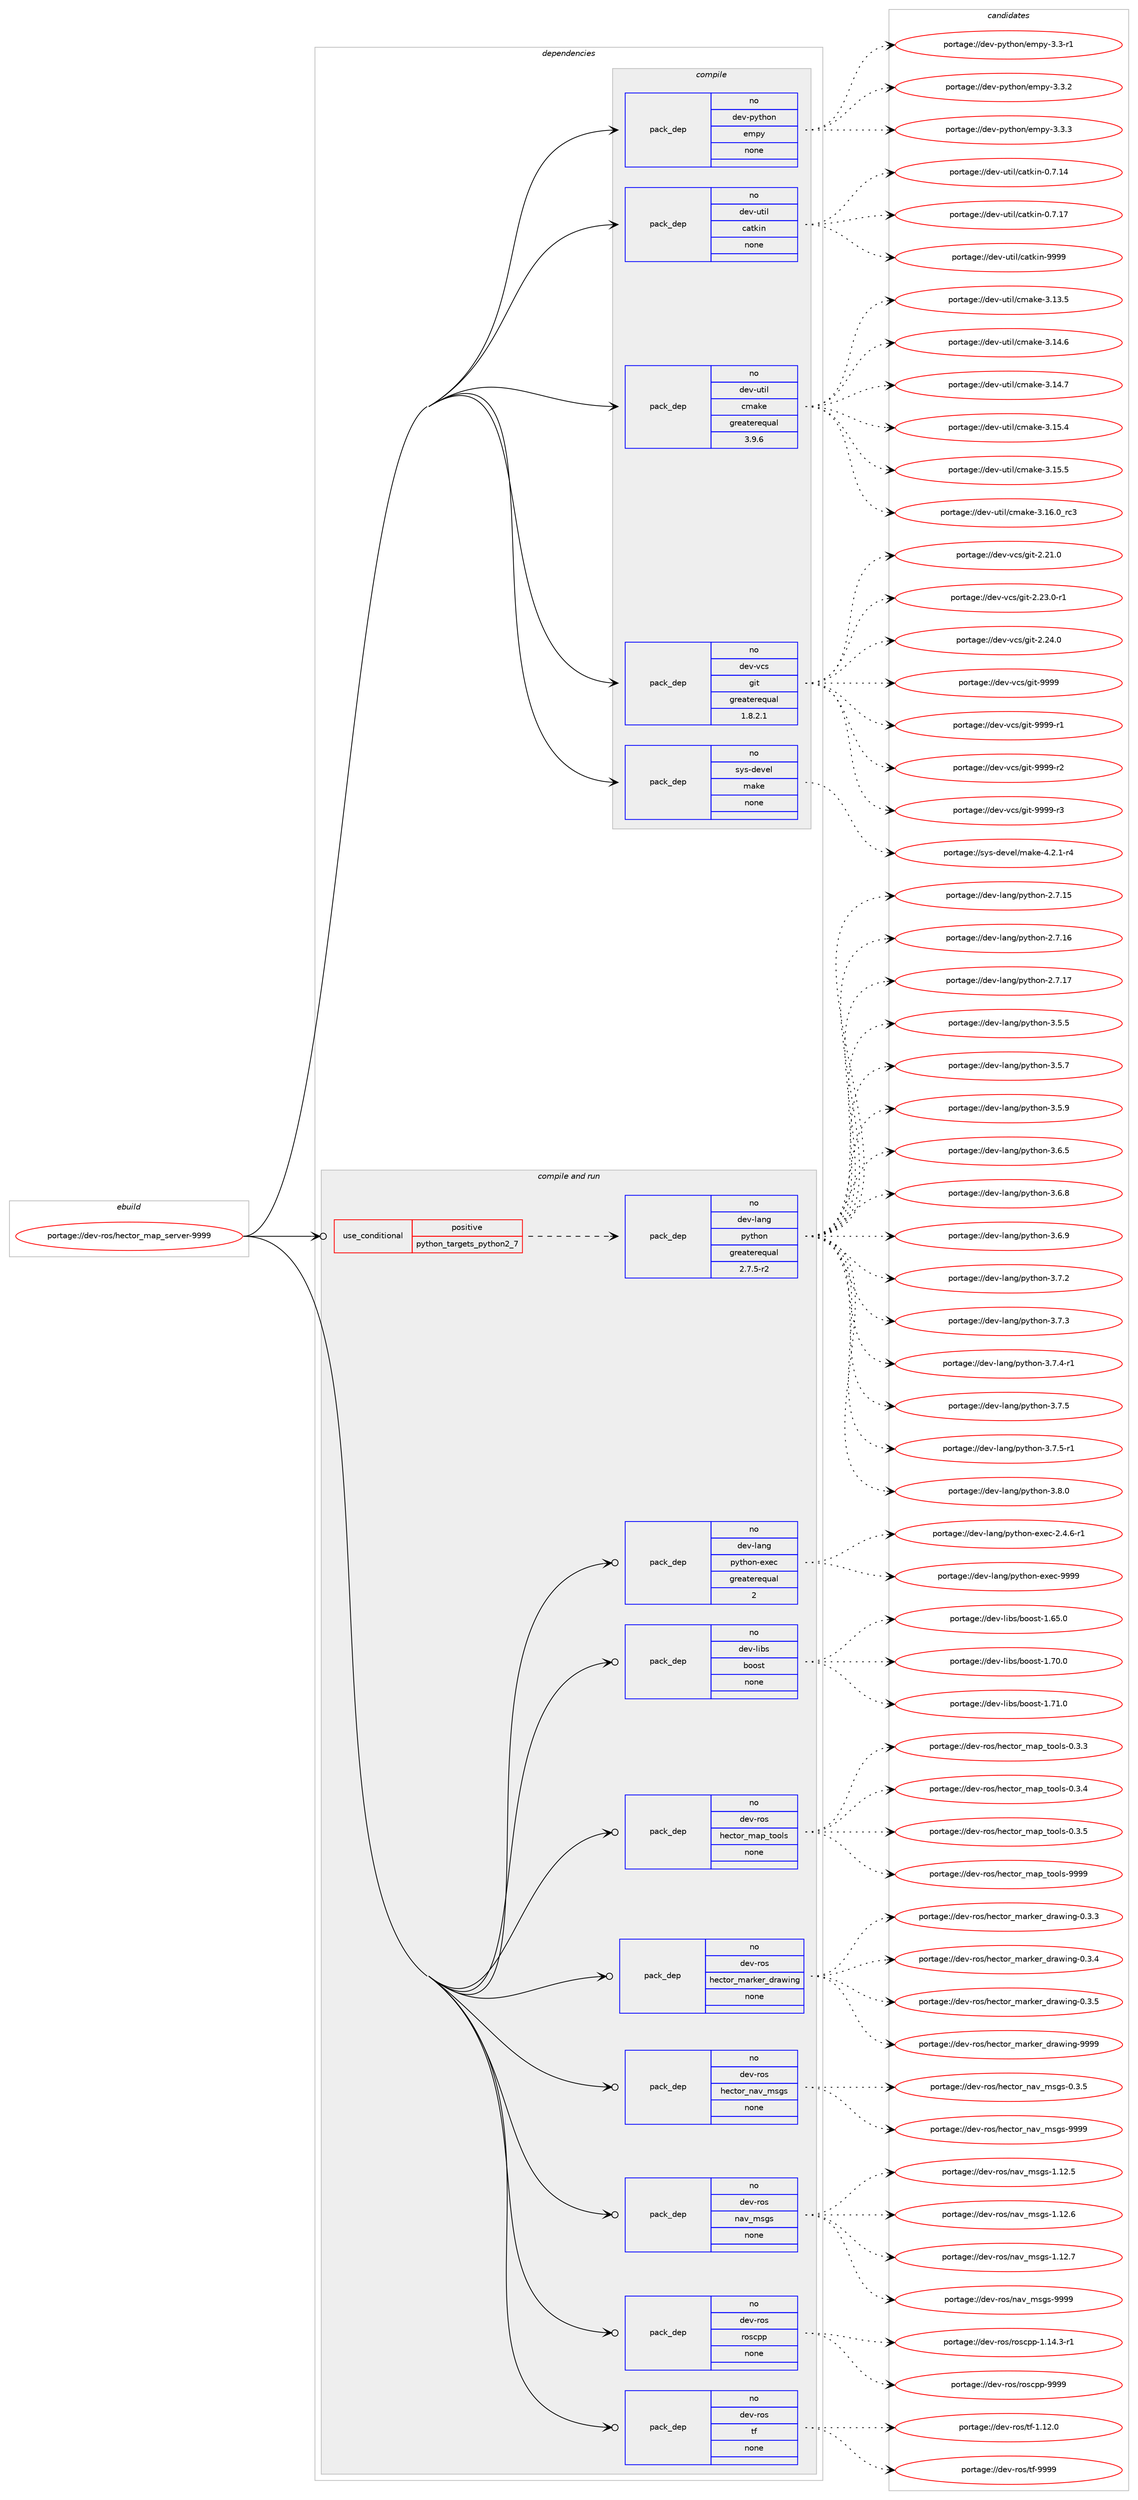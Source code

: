 digraph prolog {

# *************
# Graph options
# *************

newrank=true;
concentrate=true;
compound=true;
graph [rankdir=LR,fontname=Helvetica,fontsize=10,ranksep=1.5];#, ranksep=2.5, nodesep=0.2];
edge  [arrowhead=vee];
node  [fontname=Helvetica,fontsize=10];

# **********
# The ebuild
# **********

subgraph cluster_leftcol {
color=gray;
rank=same;
label=<<i>ebuild</i>>;
id [label="portage://dev-ros/hector_map_server-9999", color=red, width=4, href="../dev-ros/hector_map_server-9999.svg"];
}

# ****************
# The dependencies
# ****************

subgraph cluster_midcol {
color=gray;
label=<<i>dependencies</i>>;
subgraph cluster_compile {
fillcolor="#eeeeee";
style=filled;
label=<<i>compile</i>>;
subgraph pack142675 {
dependency188984 [label=<<TABLE BORDER="0" CELLBORDER="1" CELLSPACING="0" CELLPADDING="4" WIDTH="220"><TR><TD ROWSPAN="6" CELLPADDING="30">pack_dep</TD></TR><TR><TD WIDTH="110">no</TD></TR><TR><TD>dev-python</TD></TR><TR><TD>empy</TD></TR><TR><TD>none</TD></TR><TR><TD></TD></TR></TABLE>>, shape=none, color=blue];
}
id:e -> dependency188984:w [weight=20,style="solid",arrowhead="vee"];
subgraph pack142676 {
dependency188985 [label=<<TABLE BORDER="0" CELLBORDER="1" CELLSPACING="0" CELLPADDING="4" WIDTH="220"><TR><TD ROWSPAN="6" CELLPADDING="30">pack_dep</TD></TR><TR><TD WIDTH="110">no</TD></TR><TR><TD>dev-util</TD></TR><TR><TD>catkin</TD></TR><TR><TD>none</TD></TR><TR><TD></TD></TR></TABLE>>, shape=none, color=blue];
}
id:e -> dependency188985:w [weight=20,style="solid",arrowhead="vee"];
subgraph pack142677 {
dependency188986 [label=<<TABLE BORDER="0" CELLBORDER="1" CELLSPACING="0" CELLPADDING="4" WIDTH="220"><TR><TD ROWSPAN="6" CELLPADDING="30">pack_dep</TD></TR><TR><TD WIDTH="110">no</TD></TR><TR><TD>dev-util</TD></TR><TR><TD>cmake</TD></TR><TR><TD>greaterequal</TD></TR><TR><TD>3.9.6</TD></TR></TABLE>>, shape=none, color=blue];
}
id:e -> dependency188986:w [weight=20,style="solid",arrowhead="vee"];
subgraph pack142678 {
dependency188987 [label=<<TABLE BORDER="0" CELLBORDER="1" CELLSPACING="0" CELLPADDING="4" WIDTH="220"><TR><TD ROWSPAN="6" CELLPADDING="30">pack_dep</TD></TR><TR><TD WIDTH="110">no</TD></TR><TR><TD>dev-vcs</TD></TR><TR><TD>git</TD></TR><TR><TD>greaterequal</TD></TR><TR><TD>1.8.2.1</TD></TR></TABLE>>, shape=none, color=blue];
}
id:e -> dependency188987:w [weight=20,style="solid",arrowhead="vee"];
subgraph pack142679 {
dependency188988 [label=<<TABLE BORDER="0" CELLBORDER="1" CELLSPACING="0" CELLPADDING="4" WIDTH="220"><TR><TD ROWSPAN="6" CELLPADDING="30">pack_dep</TD></TR><TR><TD WIDTH="110">no</TD></TR><TR><TD>sys-devel</TD></TR><TR><TD>make</TD></TR><TR><TD>none</TD></TR><TR><TD></TD></TR></TABLE>>, shape=none, color=blue];
}
id:e -> dependency188988:w [weight=20,style="solid",arrowhead="vee"];
}
subgraph cluster_compileandrun {
fillcolor="#eeeeee";
style=filled;
label=<<i>compile and run</i>>;
subgraph cond42871 {
dependency188989 [label=<<TABLE BORDER="0" CELLBORDER="1" CELLSPACING="0" CELLPADDING="4"><TR><TD ROWSPAN="3" CELLPADDING="10">use_conditional</TD></TR><TR><TD>positive</TD></TR><TR><TD>python_targets_python2_7</TD></TR></TABLE>>, shape=none, color=red];
subgraph pack142680 {
dependency188990 [label=<<TABLE BORDER="0" CELLBORDER="1" CELLSPACING="0" CELLPADDING="4" WIDTH="220"><TR><TD ROWSPAN="6" CELLPADDING="30">pack_dep</TD></TR><TR><TD WIDTH="110">no</TD></TR><TR><TD>dev-lang</TD></TR><TR><TD>python</TD></TR><TR><TD>greaterequal</TD></TR><TR><TD>2.7.5-r2</TD></TR></TABLE>>, shape=none, color=blue];
}
dependency188989:e -> dependency188990:w [weight=20,style="dashed",arrowhead="vee"];
}
id:e -> dependency188989:w [weight=20,style="solid",arrowhead="odotvee"];
subgraph pack142681 {
dependency188991 [label=<<TABLE BORDER="0" CELLBORDER="1" CELLSPACING="0" CELLPADDING="4" WIDTH="220"><TR><TD ROWSPAN="6" CELLPADDING="30">pack_dep</TD></TR><TR><TD WIDTH="110">no</TD></TR><TR><TD>dev-lang</TD></TR><TR><TD>python-exec</TD></TR><TR><TD>greaterequal</TD></TR><TR><TD>2</TD></TR></TABLE>>, shape=none, color=blue];
}
id:e -> dependency188991:w [weight=20,style="solid",arrowhead="odotvee"];
subgraph pack142682 {
dependency188992 [label=<<TABLE BORDER="0" CELLBORDER="1" CELLSPACING="0" CELLPADDING="4" WIDTH="220"><TR><TD ROWSPAN="6" CELLPADDING="30">pack_dep</TD></TR><TR><TD WIDTH="110">no</TD></TR><TR><TD>dev-libs</TD></TR><TR><TD>boost</TD></TR><TR><TD>none</TD></TR><TR><TD></TD></TR></TABLE>>, shape=none, color=blue];
}
id:e -> dependency188992:w [weight=20,style="solid",arrowhead="odotvee"];
subgraph pack142683 {
dependency188993 [label=<<TABLE BORDER="0" CELLBORDER="1" CELLSPACING="0" CELLPADDING="4" WIDTH="220"><TR><TD ROWSPAN="6" CELLPADDING="30">pack_dep</TD></TR><TR><TD WIDTH="110">no</TD></TR><TR><TD>dev-ros</TD></TR><TR><TD>hector_map_tools</TD></TR><TR><TD>none</TD></TR><TR><TD></TD></TR></TABLE>>, shape=none, color=blue];
}
id:e -> dependency188993:w [weight=20,style="solid",arrowhead="odotvee"];
subgraph pack142684 {
dependency188994 [label=<<TABLE BORDER="0" CELLBORDER="1" CELLSPACING="0" CELLPADDING="4" WIDTH="220"><TR><TD ROWSPAN="6" CELLPADDING="30">pack_dep</TD></TR><TR><TD WIDTH="110">no</TD></TR><TR><TD>dev-ros</TD></TR><TR><TD>hector_marker_drawing</TD></TR><TR><TD>none</TD></TR><TR><TD></TD></TR></TABLE>>, shape=none, color=blue];
}
id:e -> dependency188994:w [weight=20,style="solid",arrowhead="odotvee"];
subgraph pack142685 {
dependency188995 [label=<<TABLE BORDER="0" CELLBORDER="1" CELLSPACING="0" CELLPADDING="4" WIDTH="220"><TR><TD ROWSPAN="6" CELLPADDING="30">pack_dep</TD></TR><TR><TD WIDTH="110">no</TD></TR><TR><TD>dev-ros</TD></TR><TR><TD>hector_nav_msgs</TD></TR><TR><TD>none</TD></TR><TR><TD></TD></TR></TABLE>>, shape=none, color=blue];
}
id:e -> dependency188995:w [weight=20,style="solid",arrowhead="odotvee"];
subgraph pack142686 {
dependency188996 [label=<<TABLE BORDER="0" CELLBORDER="1" CELLSPACING="0" CELLPADDING="4" WIDTH="220"><TR><TD ROWSPAN="6" CELLPADDING="30">pack_dep</TD></TR><TR><TD WIDTH="110">no</TD></TR><TR><TD>dev-ros</TD></TR><TR><TD>nav_msgs</TD></TR><TR><TD>none</TD></TR><TR><TD></TD></TR></TABLE>>, shape=none, color=blue];
}
id:e -> dependency188996:w [weight=20,style="solid",arrowhead="odotvee"];
subgraph pack142687 {
dependency188997 [label=<<TABLE BORDER="0" CELLBORDER="1" CELLSPACING="0" CELLPADDING="4" WIDTH="220"><TR><TD ROWSPAN="6" CELLPADDING="30">pack_dep</TD></TR><TR><TD WIDTH="110">no</TD></TR><TR><TD>dev-ros</TD></TR><TR><TD>roscpp</TD></TR><TR><TD>none</TD></TR><TR><TD></TD></TR></TABLE>>, shape=none, color=blue];
}
id:e -> dependency188997:w [weight=20,style="solid",arrowhead="odotvee"];
subgraph pack142688 {
dependency188998 [label=<<TABLE BORDER="0" CELLBORDER="1" CELLSPACING="0" CELLPADDING="4" WIDTH="220"><TR><TD ROWSPAN="6" CELLPADDING="30">pack_dep</TD></TR><TR><TD WIDTH="110">no</TD></TR><TR><TD>dev-ros</TD></TR><TR><TD>tf</TD></TR><TR><TD>none</TD></TR><TR><TD></TD></TR></TABLE>>, shape=none, color=blue];
}
id:e -> dependency188998:w [weight=20,style="solid",arrowhead="odotvee"];
}
subgraph cluster_run {
fillcolor="#eeeeee";
style=filled;
label=<<i>run</i>>;
}
}

# **************
# The candidates
# **************

subgraph cluster_choices {
rank=same;
color=gray;
label=<<i>candidates</i>>;

subgraph choice142675 {
color=black;
nodesep=1;
choiceportage1001011184511212111610411111047101109112121455146514511449 [label="portage://dev-python/empy-3.3-r1", color=red, width=4,href="../dev-python/empy-3.3-r1.svg"];
choiceportage1001011184511212111610411111047101109112121455146514650 [label="portage://dev-python/empy-3.3.2", color=red, width=4,href="../dev-python/empy-3.3.2.svg"];
choiceportage1001011184511212111610411111047101109112121455146514651 [label="portage://dev-python/empy-3.3.3", color=red, width=4,href="../dev-python/empy-3.3.3.svg"];
dependency188984:e -> choiceportage1001011184511212111610411111047101109112121455146514511449:w [style=dotted,weight="100"];
dependency188984:e -> choiceportage1001011184511212111610411111047101109112121455146514650:w [style=dotted,weight="100"];
dependency188984:e -> choiceportage1001011184511212111610411111047101109112121455146514651:w [style=dotted,weight="100"];
}
subgraph choice142676 {
color=black;
nodesep=1;
choiceportage1001011184511711610510847999711610710511045484655464952 [label="portage://dev-util/catkin-0.7.14", color=red, width=4,href="../dev-util/catkin-0.7.14.svg"];
choiceportage1001011184511711610510847999711610710511045484655464955 [label="portage://dev-util/catkin-0.7.17", color=red, width=4,href="../dev-util/catkin-0.7.17.svg"];
choiceportage100101118451171161051084799971161071051104557575757 [label="portage://dev-util/catkin-9999", color=red, width=4,href="../dev-util/catkin-9999.svg"];
dependency188985:e -> choiceportage1001011184511711610510847999711610710511045484655464952:w [style=dotted,weight="100"];
dependency188985:e -> choiceportage1001011184511711610510847999711610710511045484655464955:w [style=dotted,weight="100"];
dependency188985:e -> choiceportage100101118451171161051084799971161071051104557575757:w [style=dotted,weight="100"];
}
subgraph choice142677 {
color=black;
nodesep=1;
choiceportage1001011184511711610510847991099710710145514649514653 [label="portage://dev-util/cmake-3.13.5", color=red, width=4,href="../dev-util/cmake-3.13.5.svg"];
choiceportage1001011184511711610510847991099710710145514649524654 [label="portage://dev-util/cmake-3.14.6", color=red, width=4,href="../dev-util/cmake-3.14.6.svg"];
choiceportage1001011184511711610510847991099710710145514649524655 [label="portage://dev-util/cmake-3.14.7", color=red, width=4,href="../dev-util/cmake-3.14.7.svg"];
choiceportage1001011184511711610510847991099710710145514649534652 [label="portage://dev-util/cmake-3.15.4", color=red, width=4,href="../dev-util/cmake-3.15.4.svg"];
choiceportage1001011184511711610510847991099710710145514649534653 [label="portage://dev-util/cmake-3.15.5", color=red, width=4,href="../dev-util/cmake-3.15.5.svg"];
choiceportage1001011184511711610510847991099710710145514649544648951149951 [label="portage://dev-util/cmake-3.16.0_rc3", color=red, width=4,href="../dev-util/cmake-3.16.0_rc3.svg"];
dependency188986:e -> choiceportage1001011184511711610510847991099710710145514649514653:w [style=dotted,weight="100"];
dependency188986:e -> choiceportage1001011184511711610510847991099710710145514649524654:w [style=dotted,weight="100"];
dependency188986:e -> choiceportage1001011184511711610510847991099710710145514649524655:w [style=dotted,weight="100"];
dependency188986:e -> choiceportage1001011184511711610510847991099710710145514649534652:w [style=dotted,weight="100"];
dependency188986:e -> choiceportage1001011184511711610510847991099710710145514649534653:w [style=dotted,weight="100"];
dependency188986:e -> choiceportage1001011184511711610510847991099710710145514649544648951149951:w [style=dotted,weight="100"];
}
subgraph choice142678 {
color=black;
nodesep=1;
choiceportage10010111845118991154710310511645504650494648 [label="portage://dev-vcs/git-2.21.0", color=red, width=4,href="../dev-vcs/git-2.21.0.svg"];
choiceportage100101118451189911547103105116455046505146484511449 [label="portage://dev-vcs/git-2.23.0-r1", color=red, width=4,href="../dev-vcs/git-2.23.0-r1.svg"];
choiceportage10010111845118991154710310511645504650524648 [label="portage://dev-vcs/git-2.24.0", color=red, width=4,href="../dev-vcs/git-2.24.0.svg"];
choiceportage1001011184511899115471031051164557575757 [label="portage://dev-vcs/git-9999", color=red, width=4,href="../dev-vcs/git-9999.svg"];
choiceportage10010111845118991154710310511645575757574511449 [label="portage://dev-vcs/git-9999-r1", color=red, width=4,href="../dev-vcs/git-9999-r1.svg"];
choiceportage10010111845118991154710310511645575757574511450 [label="portage://dev-vcs/git-9999-r2", color=red, width=4,href="../dev-vcs/git-9999-r2.svg"];
choiceportage10010111845118991154710310511645575757574511451 [label="portage://dev-vcs/git-9999-r3", color=red, width=4,href="../dev-vcs/git-9999-r3.svg"];
dependency188987:e -> choiceportage10010111845118991154710310511645504650494648:w [style=dotted,weight="100"];
dependency188987:e -> choiceportage100101118451189911547103105116455046505146484511449:w [style=dotted,weight="100"];
dependency188987:e -> choiceportage10010111845118991154710310511645504650524648:w [style=dotted,weight="100"];
dependency188987:e -> choiceportage1001011184511899115471031051164557575757:w [style=dotted,weight="100"];
dependency188987:e -> choiceportage10010111845118991154710310511645575757574511449:w [style=dotted,weight="100"];
dependency188987:e -> choiceportage10010111845118991154710310511645575757574511450:w [style=dotted,weight="100"];
dependency188987:e -> choiceportage10010111845118991154710310511645575757574511451:w [style=dotted,weight="100"];
}
subgraph choice142679 {
color=black;
nodesep=1;
choiceportage1151211154510010111810110847109971071014552465046494511452 [label="portage://sys-devel/make-4.2.1-r4", color=red, width=4,href="../sys-devel/make-4.2.1-r4.svg"];
dependency188988:e -> choiceportage1151211154510010111810110847109971071014552465046494511452:w [style=dotted,weight="100"];
}
subgraph choice142680 {
color=black;
nodesep=1;
choiceportage10010111845108971101034711212111610411111045504655464953 [label="portage://dev-lang/python-2.7.15", color=red, width=4,href="../dev-lang/python-2.7.15.svg"];
choiceportage10010111845108971101034711212111610411111045504655464954 [label="portage://dev-lang/python-2.7.16", color=red, width=4,href="../dev-lang/python-2.7.16.svg"];
choiceportage10010111845108971101034711212111610411111045504655464955 [label="portage://dev-lang/python-2.7.17", color=red, width=4,href="../dev-lang/python-2.7.17.svg"];
choiceportage100101118451089711010347112121116104111110455146534653 [label="portage://dev-lang/python-3.5.5", color=red, width=4,href="../dev-lang/python-3.5.5.svg"];
choiceportage100101118451089711010347112121116104111110455146534655 [label="portage://dev-lang/python-3.5.7", color=red, width=4,href="../dev-lang/python-3.5.7.svg"];
choiceportage100101118451089711010347112121116104111110455146534657 [label="portage://dev-lang/python-3.5.9", color=red, width=4,href="../dev-lang/python-3.5.9.svg"];
choiceportage100101118451089711010347112121116104111110455146544653 [label="portage://dev-lang/python-3.6.5", color=red, width=4,href="../dev-lang/python-3.6.5.svg"];
choiceportage100101118451089711010347112121116104111110455146544656 [label="portage://dev-lang/python-3.6.8", color=red, width=4,href="../dev-lang/python-3.6.8.svg"];
choiceportage100101118451089711010347112121116104111110455146544657 [label="portage://dev-lang/python-3.6.9", color=red, width=4,href="../dev-lang/python-3.6.9.svg"];
choiceportage100101118451089711010347112121116104111110455146554650 [label="portage://dev-lang/python-3.7.2", color=red, width=4,href="../dev-lang/python-3.7.2.svg"];
choiceportage100101118451089711010347112121116104111110455146554651 [label="portage://dev-lang/python-3.7.3", color=red, width=4,href="../dev-lang/python-3.7.3.svg"];
choiceportage1001011184510897110103471121211161041111104551465546524511449 [label="portage://dev-lang/python-3.7.4-r1", color=red, width=4,href="../dev-lang/python-3.7.4-r1.svg"];
choiceportage100101118451089711010347112121116104111110455146554653 [label="portage://dev-lang/python-3.7.5", color=red, width=4,href="../dev-lang/python-3.7.5.svg"];
choiceportage1001011184510897110103471121211161041111104551465546534511449 [label="portage://dev-lang/python-3.7.5-r1", color=red, width=4,href="../dev-lang/python-3.7.5-r1.svg"];
choiceportage100101118451089711010347112121116104111110455146564648 [label="portage://dev-lang/python-3.8.0", color=red, width=4,href="../dev-lang/python-3.8.0.svg"];
dependency188990:e -> choiceportage10010111845108971101034711212111610411111045504655464953:w [style=dotted,weight="100"];
dependency188990:e -> choiceportage10010111845108971101034711212111610411111045504655464954:w [style=dotted,weight="100"];
dependency188990:e -> choiceportage10010111845108971101034711212111610411111045504655464955:w [style=dotted,weight="100"];
dependency188990:e -> choiceportage100101118451089711010347112121116104111110455146534653:w [style=dotted,weight="100"];
dependency188990:e -> choiceportage100101118451089711010347112121116104111110455146534655:w [style=dotted,weight="100"];
dependency188990:e -> choiceportage100101118451089711010347112121116104111110455146534657:w [style=dotted,weight="100"];
dependency188990:e -> choiceportage100101118451089711010347112121116104111110455146544653:w [style=dotted,weight="100"];
dependency188990:e -> choiceportage100101118451089711010347112121116104111110455146544656:w [style=dotted,weight="100"];
dependency188990:e -> choiceportage100101118451089711010347112121116104111110455146544657:w [style=dotted,weight="100"];
dependency188990:e -> choiceportage100101118451089711010347112121116104111110455146554650:w [style=dotted,weight="100"];
dependency188990:e -> choiceportage100101118451089711010347112121116104111110455146554651:w [style=dotted,weight="100"];
dependency188990:e -> choiceportage1001011184510897110103471121211161041111104551465546524511449:w [style=dotted,weight="100"];
dependency188990:e -> choiceportage100101118451089711010347112121116104111110455146554653:w [style=dotted,weight="100"];
dependency188990:e -> choiceportage1001011184510897110103471121211161041111104551465546534511449:w [style=dotted,weight="100"];
dependency188990:e -> choiceportage100101118451089711010347112121116104111110455146564648:w [style=dotted,weight="100"];
}
subgraph choice142681 {
color=black;
nodesep=1;
choiceportage10010111845108971101034711212111610411111045101120101994550465246544511449 [label="portage://dev-lang/python-exec-2.4.6-r1", color=red, width=4,href="../dev-lang/python-exec-2.4.6-r1.svg"];
choiceportage10010111845108971101034711212111610411111045101120101994557575757 [label="portage://dev-lang/python-exec-9999", color=red, width=4,href="../dev-lang/python-exec-9999.svg"];
dependency188991:e -> choiceportage10010111845108971101034711212111610411111045101120101994550465246544511449:w [style=dotted,weight="100"];
dependency188991:e -> choiceportage10010111845108971101034711212111610411111045101120101994557575757:w [style=dotted,weight="100"];
}
subgraph choice142682 {
color=black;
nodesep=1;
choiceportage1001011184510810598115479811111111511645494654534648 [label="portage://dev-libs/boost-1.65.0", color=red, width=4,href="../dev-libs/boost-1.65.0.svg"];
choiceportage1001011184510810598115479811111111511645494655484648 [label="portage://dev-libs/boost-1.70.0", color=red, width=4,href="../dev-libs/boost-1.70.0.svg"];
choiceportage1001011184510810598115479811111111511645494655494648 [label="portage://dev-libs/boost-1.71.0", color=red, width=4,href="../dev-libs/boost-1.71.0.svg"];
dependency188992:e -> choiceportage1001011184510810598115479811111111511645494654534648:w [style=dotted,weight="100"];
dependency188992:e -> choiceportage1001011184510810598115479811111111511645494655484648:w [style=dotted,weight="100"];
dependency188992:e -> choiceportage1001011184510810598115479811111111511645494655494648:w [style=dotted,weight="100"];
}
subgraph choice142683 {
color=black;
nodesep=1;
choiceportage100101118451141111154710410199116111114951099711295116111111108115454846514651 [label="portage://dev-ros/hector_map_tools-0.3.3", color=red, width=4,href="../dev-ros/hector_map_tools-0.3.3.svg"];
choiceportage100101118451141111154710410199116111114951099711295116111111108115454846514652 [label="portage://dev-ros/hector_map_tools-0.3.4", color=red, width=4,href="../dev-ros/hector_map_tools-0.3.4.svg"];
choiceportage100101118451141111154710410199116111114951099711295116111111108115454846514653 [label="portage://dev-ros/hector_map_tools-0.3.5", color=red, width=4,href="../dev-ros/hector_map_tools-0.3.5.svg"];
choiceportage1001011184511411111547104101991161111149510997112951161111111081154557575757 [label="portage://dev-ros/hector_map_tools-9999", color=red, width=4,href="../dev-ros/hector_map_tools-9999.svg"];
dependency188993:e -> choiceportage100101118451141111154710410199116111114951099711295116111111108115454846514651:w [style=dotted,weight="100"];
dependency188993:e -> choiceportage100101118451141111154710410199116111114951099711295116111111108115454846514652:w [style=dotted,weight="100"];
dependency188993:e -> choiceportage100101118451141111154710410199116111114951099711295116111111108115454846514653:w [style=dotted,weight="100"];
dependency188993:e -> choiceportage1001011184511411111547104101991161111149510997112951161111111081154557575757:w [style=dotted,weight="100"];
}
subgraph choice142684 {
color=black;
nodesep=1;
choiceportage10010111845114111115471041019911611111495109971141071011149510011497119105110103454846514651 [label="portage://dev-ros/hector_marker_drawing-0.3.3", color=red, width=4,href="../dev-ros/hector_marker_drawing-0.3.3.svg"];
choiceportage10010111845114111115471041019911611111495109971141071011149510011497119105110103454846514652 [label="portage://dev-ros/hector_marker_drawing-0.3.4", color=red, width=4,href="../dev-ros/hector_marker_drawing-0.3.4.svg"];
choiceportage10010111845114111115471041019911611111495109971141071011149510011497119105110103454846514653 [label="portage://dev-ros/hector_marker_drawing-0.3.5", color=red, width=4,href="../dev-ros/hector_marker_drawing-0.3.5.svg"];
choiceportage100101118451141111154710410199116111114951099711410710111495100114971191051101034557575757 [label="portage://dev-ros/hector_marker_drawing-9999", color=red, width=4,href="../dev-ros/hector_marker_drawing-9999.svg"];
dependency188994:e -> choiceportage10010111845114111115471041019911611111495109971141071011149510011497119105110103454846514651:w [style=dotted,weight="100"];
dependency188994:e -> choiceportage10010111845114111115471041019911611111495109971141071011149510011497119105110103454846514652:w [style=dotted,weight="100"];
dependency188994:e -> choiceportage10010111845114111115471041019911611111495109971141071011149510011497119105110103454846514653:w [style=dotted,weight="100"];
dependency188994:e -> choiceportage100101118451141111154710410199116111114951099711410710111495100114971191051101034557575757:w [style=dotted,weight="100"];
}
subgraph choice142685 {
color=black;
nodesep=1;
choiceportage100101118451141111154710410199116111114951109711895109115103115454846514653 [label="portage://dev-ros/hector_nav_msgs-0.3.5", color=red, width=4,href="../dev-ros/hector_nav_msgs-0.3.5.svg"];
choiceportage1001011184511411111547104101991161111149511097118951091151031154557575757 [label="portage://dev-ros/hector_nav_msgs-9999", color=red, width=4,href="../dev-ros/hector_nav_msgs-9999.svg"];
dependency188995:e -> choiceportage100101118451141111154710410199116111114951109711895109115103115454846514653:w [style=dotted,weight="100"];
dependency188995:e -> choiceportage1001011184511411111547104101991161111149511097118951091151031154557575757:w [style=dotted,weight="100"];
}
subgraph choice142686 {
color=black;
nodesep=1;
choiceportage1001011184511411111547110971189510911510311545494649504653 [label="portage://dev-ros/nav_msgs-1.12.5", color=red, width=4,href="../dev-ros/nav_msgs-1.12.5.svg"];
choiceportage1001011184511411111547110971189510911510311545494649504654 [label="portage://dev-ros/nav_msgs-1.12.6", color=red, width=4,href="../dev-ros/nav_msgs-1.12.6.svg"];
choiceportage1001011184511411111547110971189510911510311545494649504655 [label="portage://dev-ros/nav_msgs-1.12.7", color=red, width=4,href="../dev-ros/nav_msgs-1.12.7.svg"];
choiceportage100101118451141111154711097118951091151031154557575757 [label="portage://dev-ros/nav_msgs-9999", color=red, width=4,href="../dev-ros/nav_msgs-9999.svg"];
dependency188996:e -> choiceportage1001011184511411111547110971189510911510311545494649504653:w [style=dotted,weight="100"];
dependency188996:e -> choiceportage1001011184511411111547110971189510911510311545494649504654:w [style=dotted,weight="100"];
dependency188996:e -> choiceportage1001011184511411111547110971189510911510311545494649504655:w [style=dotted,weight="100"];
dependency188996:e -> choiceportage100101118451141111154711097118951091151031154557575757:w [style=dotted,weight="100"];
}
subgraph choice142687 {
color=black;
nodesep=1;
choiceportage100101118451141111154711411111599112112454946495246514511449 [label="portage://dev-ros/roscpp-1.14.3-r1", color=red, width=4,href="../dev-ros/roscpp-1.14.3-r1.svg"];
choiceportage1001011184511411111547114111115991121124557575757 [label="portage://dev-ros/roscpp-9999", color=red, width=4,href="../dev-ros/roscpp-9999.svg"];
dependency188997:e -> choiceportage100101118451141111154711411111599112112454946495246514511449:w [style=dotted,weight="100"];
dependency188997:e -> choiceportage1001011184511411111547114111115991121124557575757:w [style=dotted,weight="100"];
}
subgraph choice142688 {
color=black;
nodesep=1;
choiceportage100101118451141111154711610245494649504648 [label="portage://dev-ros/tf-1.12.0", color=red, width=4,href="../dev-ros/tf-1.12.0.svg"];
choiceportage10010111845114111115471161024557575757 [label="portage://dev-ros/tf-9999", color=red, width=4,href="../dev-ros/tf-9999.svg"];
dependency188998:e -> choiceportage100101118451141111154711610245494649504648:w [style=dotted,weight="100"];
dependency188998:e -> choiceportage10010111845114111115471161024557575757:w [style=dotted,weight="100"];
}
}

}
